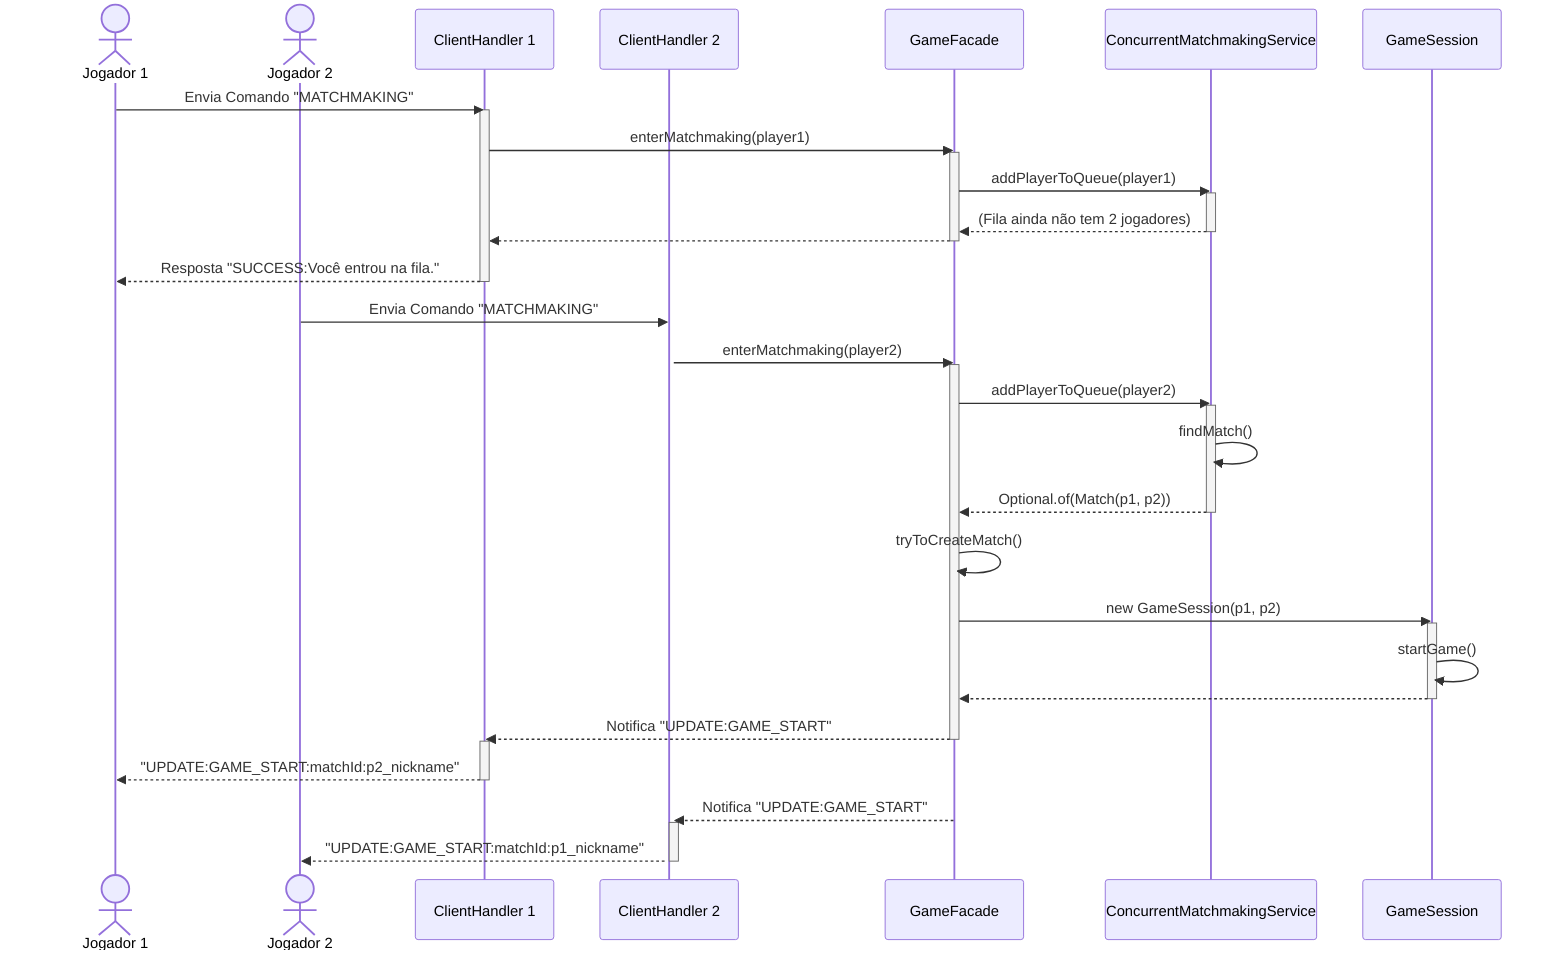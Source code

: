 sequenceDiagram
    actor P1 as Jogador 1
    actor P2 as Jogador 2
    participant CH1 as ClientHandler 1
    participant CH2 as ClientHandler 2
    participant GF as GameFacade
    participant MS as ConcurrentMatchmakingService
    participant GS as GameSession

    P1->>CH1: Envia Comando "MATCHMAKING"
    activate CH1
    CH1->>GF: enterMatchmaking(player1)
    activate GF
    GF->>MS: addPlayerToQueue(player1)
    activate MS
    MS-->>GF: (Fila ainda não tem 2 jogadores)
    deactivate MS
    GF-->>CH1: 
    deactivate GF
    CH1-->>P1: Resposta "SUCCESS:Você entrou na fila."
    deactivate CH1

    P2->>CH2: Envia Comando "MATCHMAKING"
    activate CH2
    CH2->>GF: enterMatchmaking(player2)
    activate GF
    GF->>MS: addPlayerToQueue(player2)
    activate MS
    MS->>MS: findMatch()
    MS-->>GF: Optional.of(Match(p1, p2))
    deactivate MS
    
    GF->>GF: tryToCreateMatch()
    GF->>GS: new GameSession(p1, p2)
    activate GS
    GS->>GS: startGame()
    GS-->>GF: 
    deactivate GS
    
    GF-->>CH1: Notifica "UPDATE:GAME_START"
    deactivate GF
    activate CH1
    CH1-->>P1: "UPDATE:GAME_START:matchId:p2_nickname"
    deactivate CH1

    GF-->>CH2: Notifica "UPDATE:GAME_START"
    activate CH2
    CH2-->>P2: "UPDATE:GAME_START:matchId:p1_nickname"
    deactivate CH2